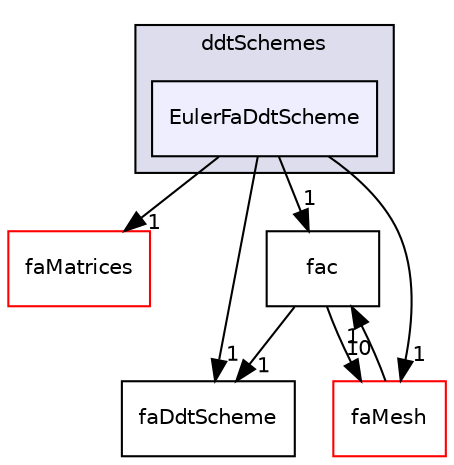 digraph "src/finiteArea/finiteArea/ddtSchemes/EulerFaDdtScheme" {
  bgcolor=transparent;
  compound=true
  node [ fontsize="10", fontname="Helvetica"];
  edge [ labelfontsize="10", labelfontname="Helvetica"];
  subgraph clusterdir_02627098f459dfbfeff8bc2fa413196a {
    graph [ bgcolor="#ddddee", pencolor="black", label="ddtSchemes" fontname="Helvetica", fontsize="10", URL="dir_02627098f459dfbfeff8bc2fa413196a.html"]
  dir_444a4b7adeca2c54cb33eb57c2f54771 [shape=box, label="EulerFaDdtScheme", style="filled", fillcolor="#eeeeff", pencolor="black", URL="dir_444a4b7adeca2c54cb33eb57c2f54771.html"];
  }
  dir_11fa0d52a0a43d2db65b942bd42d04b1 [shape=box label="faMatrices" color="red" URL="dir_11fa0d52a0a43d2db65b942bd42d04b1.html"];
  dir_15aafd37ee87fbe9911ba23e923cc2c7 [shape=box label="fac" URL="dir_15aafd37ee87fbe9911ba23e923cc2c7.html"];
  dir_125b19edec5ca754b284e015d043cbf2 [shape=box label="faDdtScheme" URL="dir_125b19edec5ca754b284e015d043cbf2.html"];
  dir_f14612db68a06d13a87d37d60dc895d5 [shape=box label="faMesh" color="red" URL="dir_f14612db68a06d13a87d37d60dc895d5.html"];
  dir_15aafd37ee87fbe9911ba23e923cc2c7->dir_125b19edec5ca754b284e015d043cbf2 [headlabel="1", labeldistance=1.5 headhref="dir_000789_000783.html"];
  dir_15aafd37ee87fbe9911ba23e923cc2c7->dir_f14612db68a06d13a87d37d60dc895d5 [headlabel="10", labeldistance=1.5 headhref="dir_000789_000719.html"];
  dir_444a4b7adeca2c54cb33eb57c2f54771->dir_11fa0d52a0a43d2db65b942bd42d04b1 [headlabel="1", labeldistance=1.5 headhref="dir_000782_000716.html"];
  dir_444a4b7adeca2c54cb33eb57c2f54771->dir_15aafd37ee87fbe9911ba23e923cc2c7 [headlabel="1", labeldistance=1.5 headhref="dir_000782_000789.html"];
  dir_444a4b7adeca2c54cb33eb57c2f54771->dir_125b19edec5ca754b284e015d043cbf2 [headlabel="1", labeldistance=1.5 headhref="dir_000782_000783.html"];
  dir_444a4b7adeca2c54cb33eb57c2f54771->dir_f14612db68a06d13a87d37d60dc895d5 [headlabel="1", labeldistance=1.5 headhref="dir_000782_000719.html"];
  dir_f14612db68a06d13a87d37d60dc895d5->dir_15aafd37ee87fbe9911ba23e923cc2c7 [headlabel="1", labeldistance=1.5 headhref="dir_000719_000789.html"];
}
